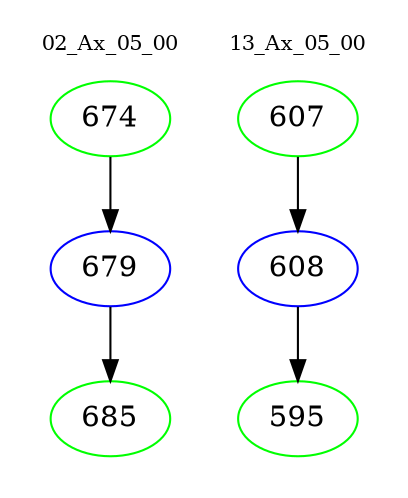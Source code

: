 digraph{
subgraph cluster_0 {
color = white
label = "02_Ax_05_00";
fontsize=10;
T0_674 [label="674", color="green"]
T0_674 -> T0_679 [color="black"]
T0_679 [label="679", color="blue"]
T0_679 -> T0_685 [color="black"]
T0_685 [label="685", color="green"]
}
subgraph cluster_1 {
color = white
label = "13_Ax_05_00";
fontsize=10;
T1_607 [label="607", color="green"]
T1_607 -> T1_608 [color="black"]
T1_608 [label="608", color="blue"]
T1_608 -> T1_595 [color="black"]
T1_595 [label="595", color="green"]
}
}

